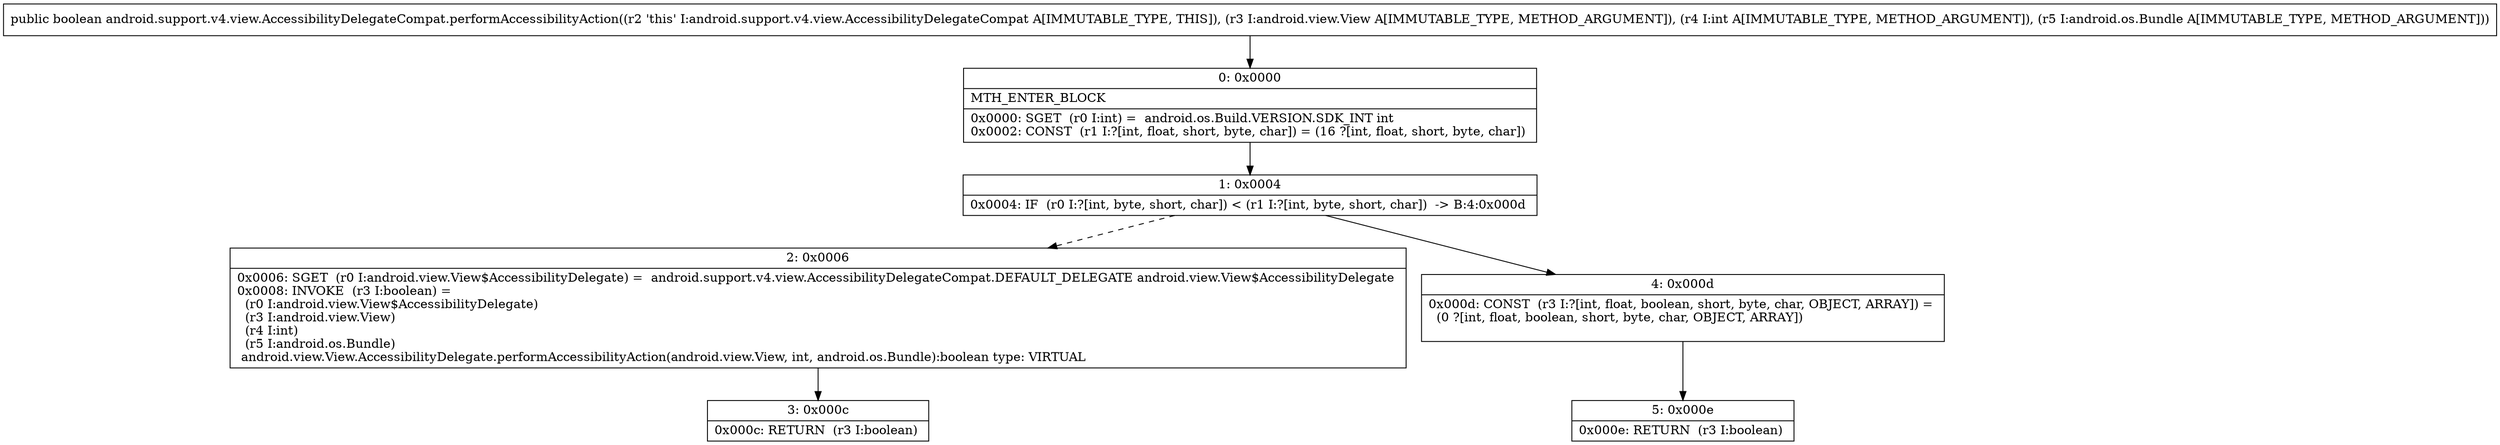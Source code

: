 digraph "CFG forandroid.support.v4.view.AccessibilityDelegateCompat.performAccessibilityAction(Landroid\/view\/View;ILandroid\/os\/Bundle;)Z" {
Node_0 [shape=record,label="{0\:\ 0x0000|MTH_ENTER_BLOCK\l|0x0000: SGET  (r0 I:int) =  android.os.Build.VERSION.SDK_INT int \l0x0002: CONST  (r1 I:?[int, float, short, byte, char]) = (16 ?[int, float, short, byte, char]) \l}"];
Node_1 [shape=record,label="{1\:\ 0x0004|0x0004: IF  (r0 I:?[int, byte, short, char]) \< (r1 I:?[int, byte, short, char])  \-\> B:4:0x000d \l}"];
Node_2 [shape=record,label="{2\:\ 0x0006|0x0006: SGET  (r0 I:android.view.View$AccessibilityDelegate) =  android.support.v4.view.AccessibilityDelegateCompat.DEFAULT_DELEGATE android.view.View$AccessibilityDelegate \l0x0008: INVOKE  (r3 I:boolean) = \l  (r0 I:android.view.View$AccessibilityDelegate)\l  (r3 I:android.view.View)\l  (r4 I:int)\l  (r5 I:android.os.Bundle)\l android.view.View.AccessibilityDelegate.performAccessibilityAction(android.view.View, int, android.os.Bundle):boolean type: VIRTUAL \l}"];
Node_3 [shape=record,label="{3\:\ 0x000c|0x000c: RETURN  (r3 I:boolean) \l}"];
Node_4 [shape=record,label="{4\:\ 0x000d|0x000d: CONST  (r3 I:?[int, float, boolean, short, byte, char, OBJECT, ARRAY]) = \l  (0 ?[int, float, boolean, short, byte, char, OBJECT, ARRAY])\l \l}"];
Node_5 [shape=record,label="{5\:\ 0x000e|0x000e: RETURN  (r3 I:boolean) \l}"];
MethodNode[shape=record,label="{public boolean android.support.v4.view.AccessibilityDelegateCompat.performAccessibilityAction((r2 'this' I:android.support.v4.view.AccessibilityDelegateCompat A[IMMUTABLE_TYPE, THIS]), (r3 I:android.view.View A[IMMUTABLE_TYPE, METHOD_ARGUMENT]), (r4 I:int A[IMMUTABLE_TYPE, METHOD_ARGUMENT]), (r5 I:android.os.Bundle A[IMMUTABLE_TYPE, METHOD_ARGUMENT])) }"];
MethodNode -> Node_0;
Node_0 -> Node_1;
Node_1 -> Node_2[style=dashed];
Node_1 -> Node_4;
Node_2 -> Node_3;
Node_4 -> Node_5;
}

